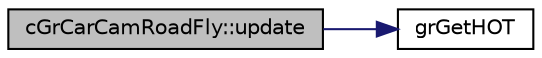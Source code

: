 digraph "cGrCarCamRoadFly::update"
{
  edge [fontname="Helvetica",fontsize="10",labelfontname="Helvetica",labelfontsize="10"];
  node [fontname="Helvetica",fontsize="10",shape=record];
  rankdir="LR";
  Node1 [label="cGrCarCamRoadFly::update",height=0.2,width=0.4,color="black", fillcolor="grey75", style="filled", fontcolor="black"];
  Node1 -> Node2 [color="midnightblue",fontsize="10",style="solid",fontname="Helvetica"];
  Node2 [label="grGetHOT",height=0.2,width=0.4,color="black", fillcolor="white", style="filled",URL="$grutil_8cpp.html#a178a0fad87b10205f9d62cf06ac5980d"];
}
